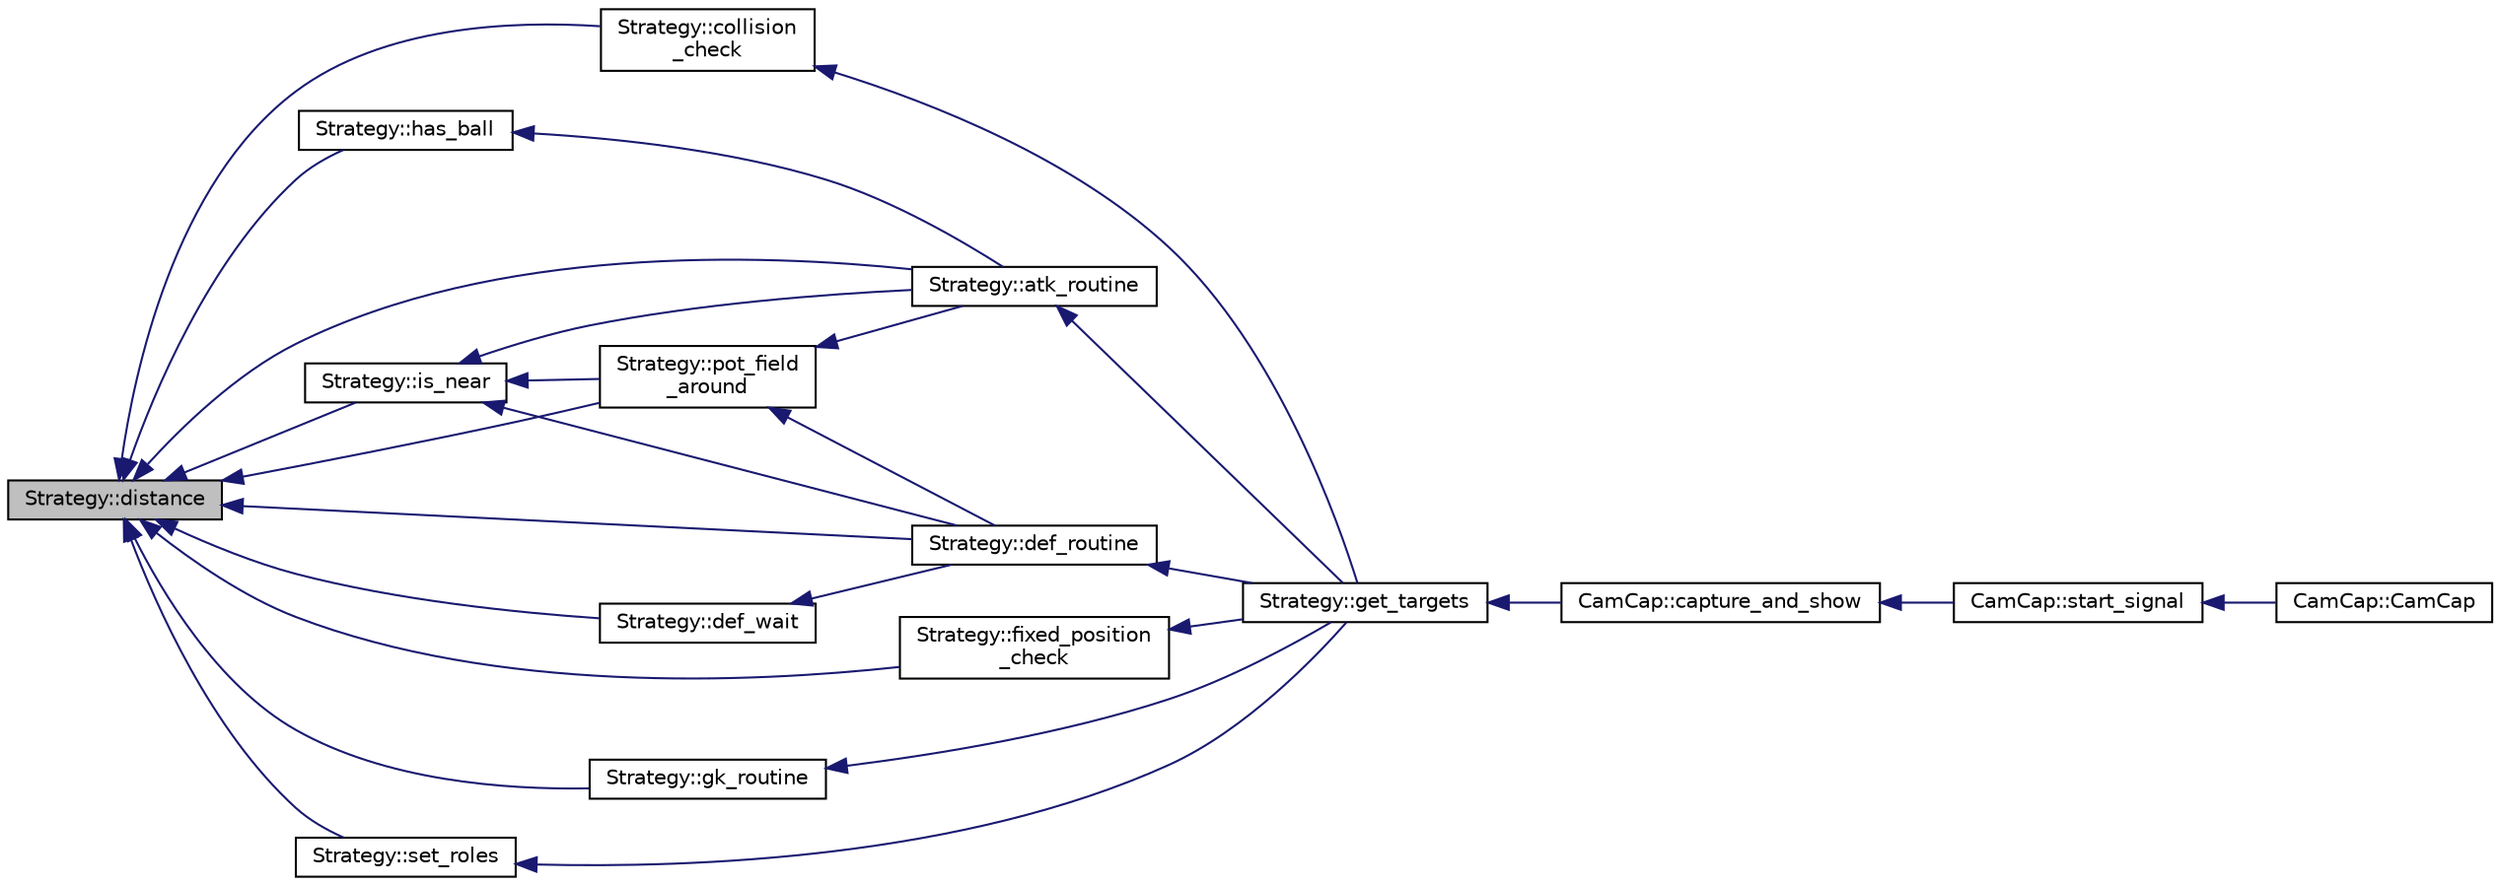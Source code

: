 digraph "Strategy::distance"
{
 // INTERACTIVE_SVG=YES
  edge [fontname="Helvetica",fontsize="10",labelfontname="Helvetica",labelfontsize="10"];
  node [fontname="Helvetica",fontsize="10",shape=record];
  rankdir="LR";
  Node108 [label="Strategy::distance",height=0.2,width=0.4,color="black", fillcolor="grey75", style="filled", fontcolor="black"];
  Node108 -> Node109 [dir="back",color="midnightblue",fontsize="10",style="solid",fontname="Helvetica"];
  Node109 [label="Strategy::atk_routine",height=0.2,width=0.4,color="black", fillcolor="white", style="filled",URL="$class_strategy.html#a7af0ec883fe9e80c31cf030ce203f956"];
  Node109 -> Node110 [dir="back",color="midnightblue",fontsize="10",style="solid",fontname="Helvetica"];
  Node110 [label="Strategy::get_targets",height=0.2,width=0.4,color="black", fillcolor="white", style="filled",URL="$class_strategy.html#ab1c455b23e8b7f3377132a3e243f8f76"];
  Node110 -> Node111 [dir="back",color="midnightblue",fontsize="10",style="solid",fontname="Helvetica"];
  Node111 [label="CamCap::capture_and_show",height=0.2,width=0.4,color="black", fillcolor="white", style="filled",URL="$class_cam_cap.html#a87f384c5fec40a0ccfd7833347fec0df",tooltip="Captures camera frames and shows it in the interface. "];
  Node111 -> Node112 [dir="back",color="midnightblue",fontsize="10",style="solid",fontname="Helvetica"];
  Node112 [label="CamCap::start_signal",height=0.2,width=0.4,color="black", fillcolor="white", style="filled",URL="$class_cam_cap.html#ae676e6624dd821ad494a80e68a41e249",tooltip="Interface adjustments after &#39;start&#39; button is clicked. "];
  Node112 -> Node113 [dir="back",color="midnightblue",fontsize="10",style="solid",fontname="Helvetica"];
  Node113 [label="CamCap::CamCap",height=0.2,width=0.4,color="black", fillcolor="white", style="filled",URL="$class_cam_cap.html#afe0db98a5f72bc9b261dcb78e2840da6",tooltip="Constructor of a CamCap object. "];
  Node108 -> Node114 [dir="back",color="midnightblue",fontsize="10",style="solid",fontname="Helvetica"];
  Node114 [label="Strategy::collision\l_check",height=0.2,width=0.4,color="black", fillcolor="white", style="filled",URL="$class_strategy.html#a8d1fa6e7cb13f7eb135bc853beef462d"];
  Node114 -> Node110 [dir="back",color="midnightblue",fontsize="10",style="solid",fontname="Helvetica"];
  Node108 -> Node115 [dir="back",color="midnightblue",fontsize="10",style="solid",fontname="Helvetica"];
  Node115 [label="Strategy::def_routine",height=0.2,width=0.4,color="black", fillcolor="white", style="filled",URL="$class_strategy.html#a304c52736ec76d275adda7eeacdd430c"];
  Node115 -> Node110 [dir="back",color="midnightblue",fontsize="10",style="solid",fontname="Helvetica"];
  Node108 -> Node116 [dir="back",color="midnightblue",fontsize="10",style="solid",fontname="Helvetica"];
  Node116 [label="Strategy::def_wait",height=0.2,width=0.4,color="black", fillcolor="white", style="filled",URL="$class_strategy.html#a636339a7d8b809c6bbfb67e0942ae052"];
  Node116 -> Node115 [dir="back",color="midnightblue",fontsize="10",style="solid",fontname="Helvetica"];
  Node108 -> Node117 [dir="back",color="midnightblue",fontsize="10",style="solid",fontname="Helvetica"];
  Node117 [label="Strategy::fixed_position\l_check",height=0.2,width=0.4,color="black", fillcolor="white", style="filled",URL="$class_strategy.html#aabfdf0c3cd206c94e8b37f86bb387a61"];
  Node117 -> Node110 [dir="back",color="midnightblue",fontsize="10",style="solid",fontname="Helvetica"];
  Node108 -> Node118 [dir="back",color="midnightblue",fontsize="10",style="solid",fontname="Helvetica"];
  Node118 [label="Strategy::gk_routine",height=0.2,width=0.4,color="black", fillcolor="white", style="filled",URL="$class_strategy.html#a0e93b877f1da0c7a608c5641812f54d4"];
  Node118 -> Node110 [dir="back",color="midnightblue",fontsize="10",style="solid",fontname="Helvetica"];
  Node108 -> Node119 [dir="back",color="midnightblue",fontsize="10",style="solid",fontname="Helvetica"];
  Node119 [label="Strategy::has_ball",height=0.2,width=0.4,color="black", fillcolor="white", style="filled",URL="$class_strategy.html#af607e7b52f48a6c490549898e752fda2"];
  Node119 -> Node109 [dir="back",color="midnightblue",fontsize="10",style="solid",fontname="Helvetica"];
  Node108 -> Node120 [dir="back",color="midnightblue",fontsize="10",style="solid",fontname="Helvetica"];
  Node120 [label="Strategy::is_near",height=0.2,width=0.4,color="black", fillcolor="white", style="filled",URL="$class_strategy.html#a39e538cde3f236f918ad8b7501c92987"];
  Node120 -> Node121 [dir="back",color="midnightblue",fontsize="10",style="solid",fontname="Helvetica"];
  Node121 [label="Strategy::pot_field\l_around",height=0.2,width=0.4,color="black", fillcolor="white", style="filled",URL="$class_strategy.html#aef2ebe9a76fdb114d547f024e332b3d3"];
  Node121 -> Node109 [dir="back",color="midnightblue",fontsize="10",style="solid",fontname="Helvetica"];
  Node121 -> Node115 [dir="back",color="midnightblue",fontsize="10",style="solid",fontname="Helvetica"];
  Node120 -> Node109 [dir="back",color="midnightblue",fontsize="10",style="solid",fontname="Helvetica"];
  Node120 -> Node115 [dir="back",color="midnightblue",fontsize="10",style="solid",fontname="Helvetica"];
  Node108 -> Node121 [dir="back",color="midnightblue",fontsize="10",style="solid",fontname="Helvetica"];
  Node108 -> Node122 [dir="back",color="midnightblue",fontsize="10",style="solid",fontname="Helvetica"];
  Node122 [label="Strategy::set_roles",height=0.2,width=0.4,color="black", fillcolor="white", style="filled",URL="$class_strategy.html#a35458436b6f9d4f080ce8415af3dc599"];
  Node122 -> Node110 [dir="back",color="midnightblue",fontsize="10",style="solid",fontname="Helvetica"];
}
